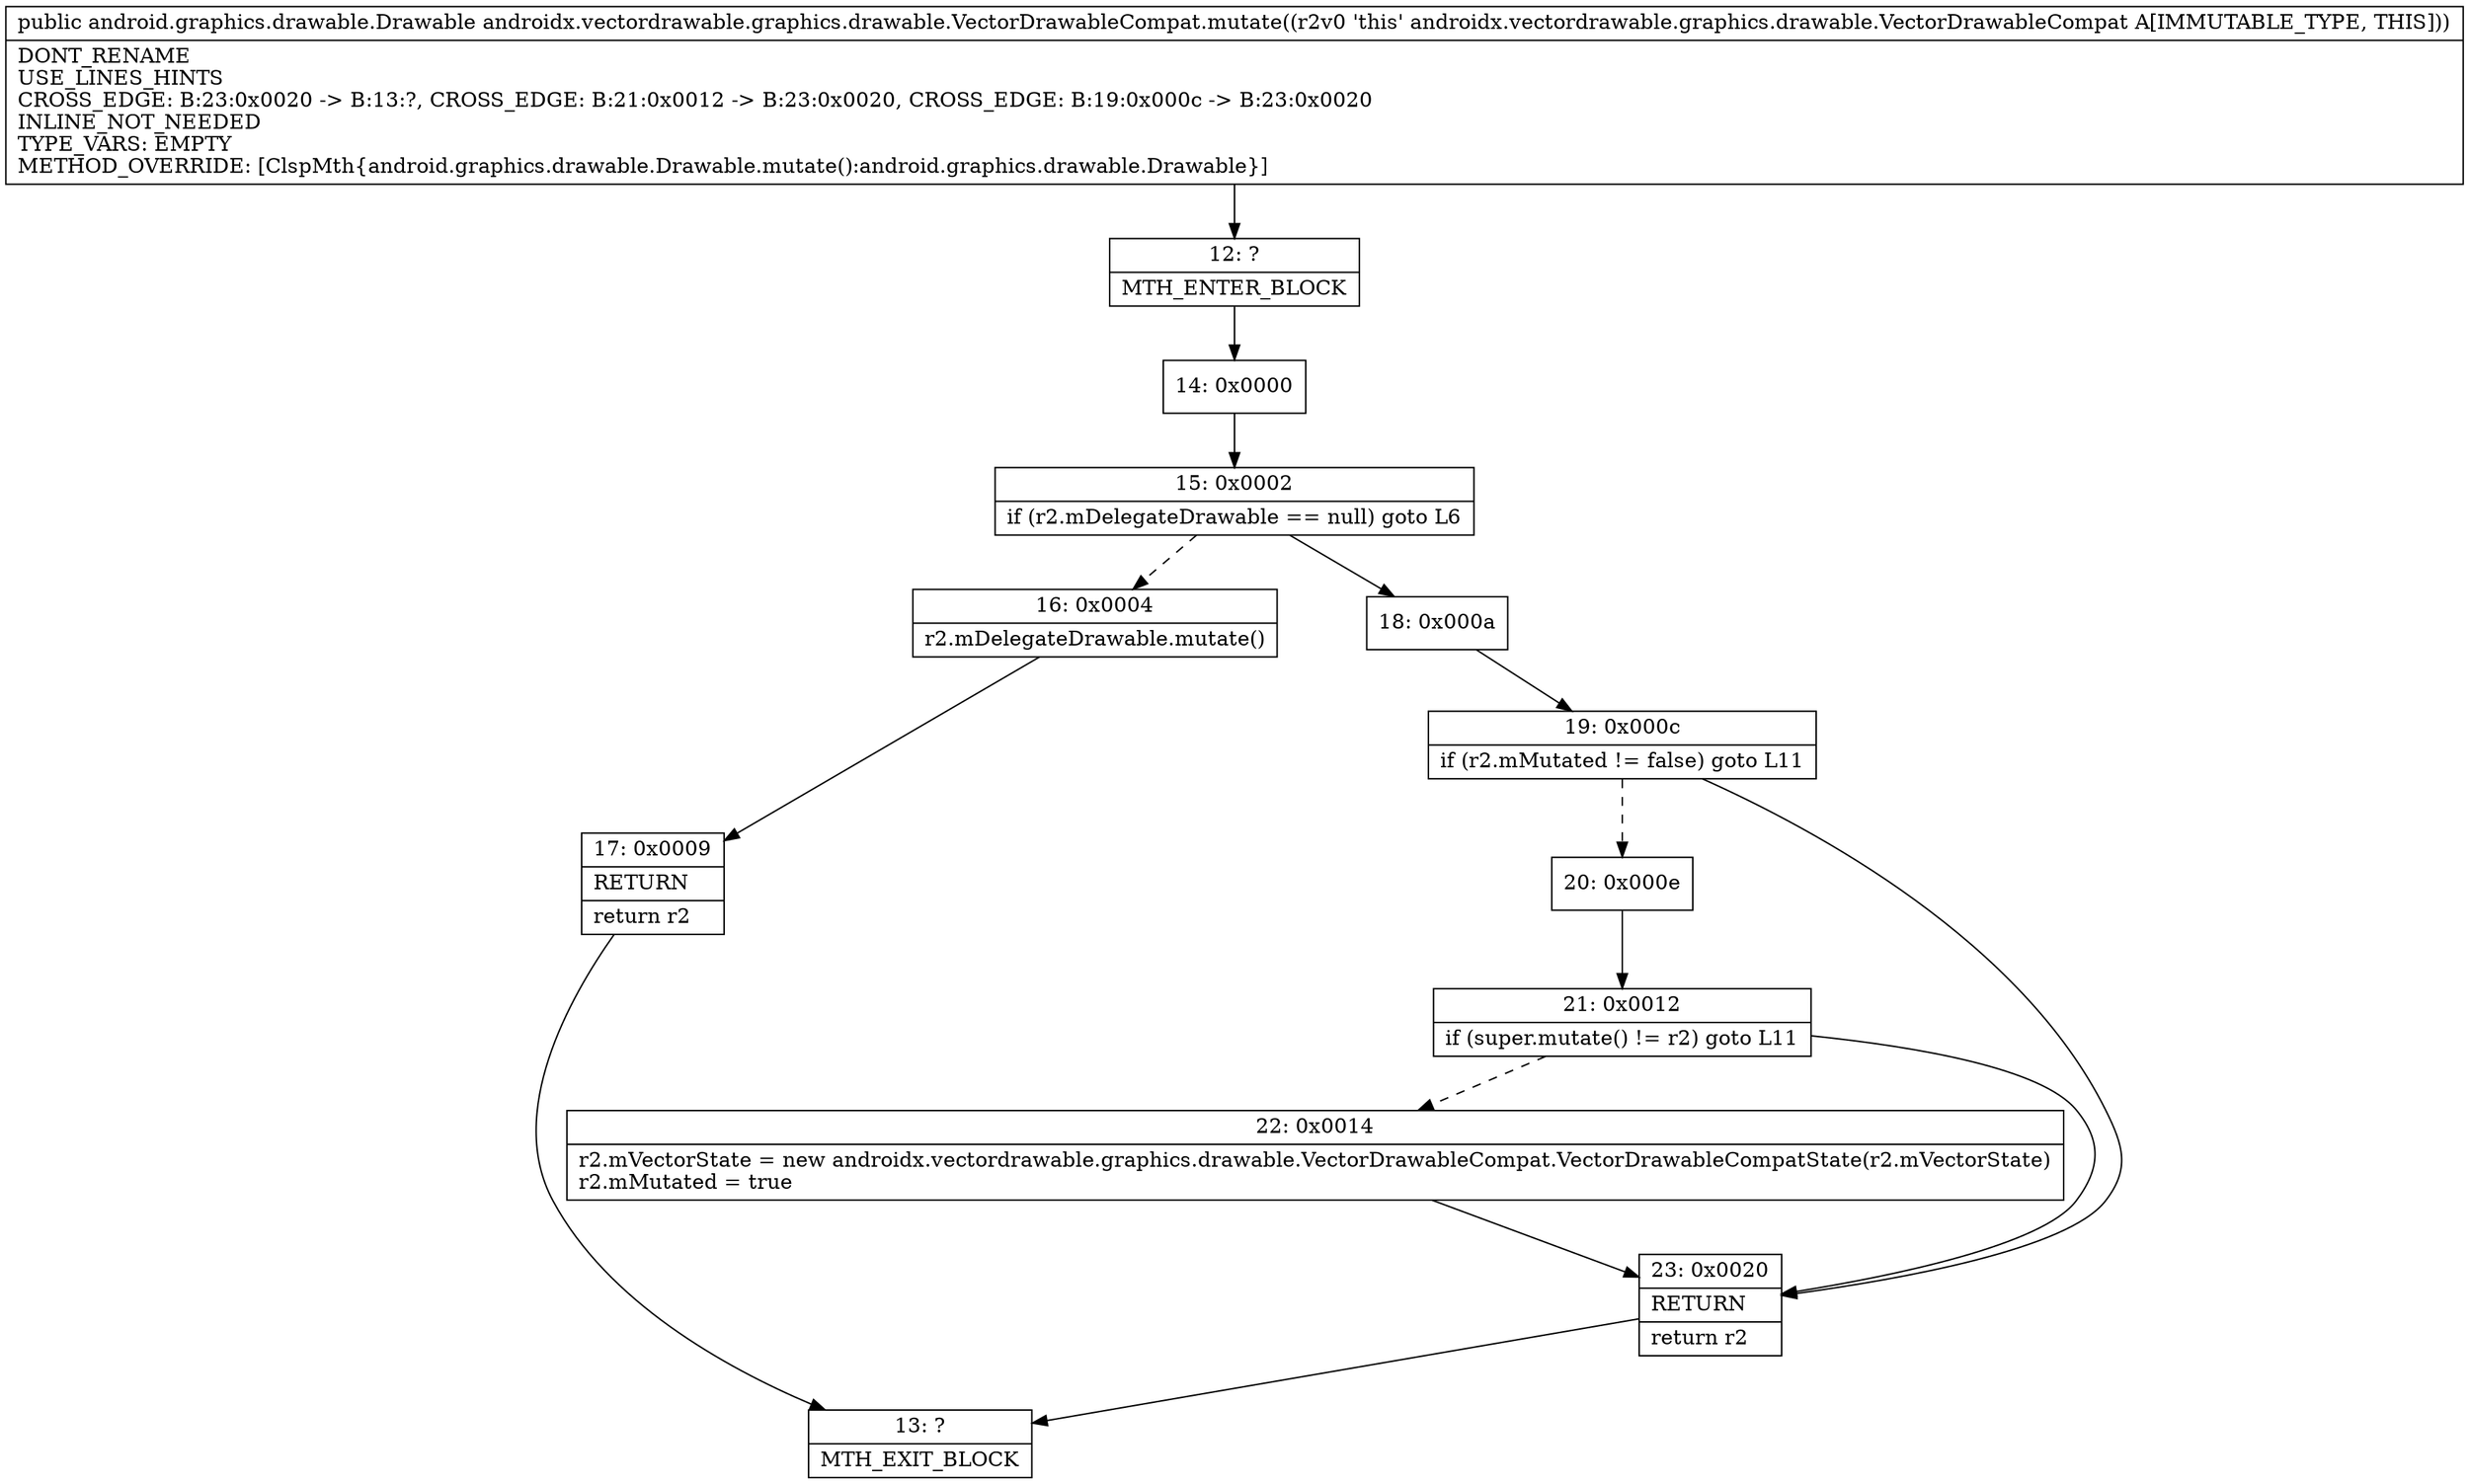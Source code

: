 digraph "CFG forandroidx.vectordrawable.graphics.drawable.VectorDrawableCompat.mutate()Landroid\/graphics\/drawable\/Drawable;" {
Node_12 [shape=record,label="{12\:\ ?|MTH_ENTER_BLOCK\l}"];
Node_14 [shape=record,label="{14\:\ 0x0000}"];
Node_15 [shape=record,label="{15\:\ 0x0002|if (r2.mDelegateDrawable == null) goto L6\l}"];
Node_16 [shape=record,label="{16\:\ 0x0004|r2.mDelegateDrawable.mutate()\l}"];
Node_17 [shape=record,label="{17\:\ 0x0009|RETURN\l|return r2\l}"];
Node_13 [shape=record,label="{13\:\ ?|MTH_EXIT_BLOCK\l}"];
Node_18 [shape=record,label="{18\:\ 0x000a}"];
Node_19 [shape=record,label="{19\:\ 0x000c|if (r2.mMutated != false) goto L11\l}"];
Node_20 [shape=record,label="{20\:\ 0x000e}"];
Node_21 [shape=record,label="{21\:\ 0x0012|if (super.mutate() != r2) goto L11\l}"];
Node_22 [shape=record,label="{22\:\ 0x0014|r2.mVectorState = new androidx.vectordrawable.graphics.drawable.VectorDrawableCompat.VectorDrawableCompatState(r2.mVectorState)\lr2.mMutated = true\l}"];
Node_23 [shape=record,label="{23\:\ 0x0020|RETURN\l|return r2\l}"];
MethodNode[shape=record,label="{public android.graphics.drawable.Drawable androidx.vectordrawable.graphics.drawable.VectorDrawableCompat.mutate((r2v0 'this' androidx.vectordrawable.graphics.drawable.VectorDrawableCompat A[IMMUTABLE_TYPE, THIS]))  | DONT_RENAME\lUSE_LINES_HINTS\lCROSS_EDGE: B:23:0x0020 \-\> B:13:?, CROSS_EDGE: B:21:0x0012 \-\> B:23:0x0020, CROSS_EDGE: B:19:0x000c \-\> B:23:0x0020\lINLINE_NOT_NEEDED\lTYPE_VARS: EMPTY\lMETHOD_OVERRIDE: [ClspMth\{android.graphics.drawable.Drawable.mutate():android.graphics.drawable.Drawable\}]\l}"];
MethodNode -> Node_12;Node_12 -> Node_14;
Node_14 -> Node_15;
Node_15 -> Node_16[style=dashed];
Node_15 -> Node_18;
Node_16 -> Node_17;
Node_17 -> Node_13;
Node_18 -> Node_19;
Node_19 -> Node_20[style=dashed];
Node_19 -> Node_23;
Node_20 -> Node_21;
Node_21 -> Node_22[style=dashed];
Node_21 -> Node_23;
Node_22 -> Node_23;
Node_23 -> Node_13;
}

